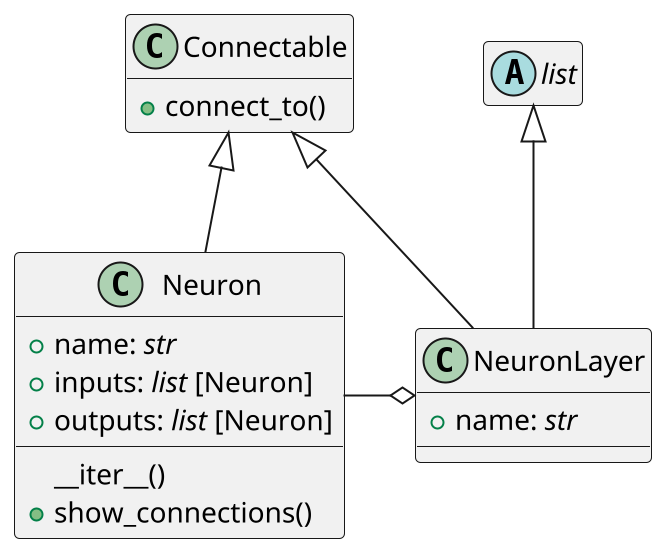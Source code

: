 @startuml

' !theme monokai_npp from ..\..\.styles
scale 2

abstract list

hide list empty members

class Connectable {
    +connect_to()
}

hide Connectable empty members

class Neuron {
    +name: <i>str</i>
    +inputs: <i>list</i> [Neuron]
    +outputs: <i>list</i> [Neuron]
    __iter__()
    +show_connections()
}

class NeuronLayer {
    +name: <i>str</i>
}

Connectable <|-- Neuron
list <|-- NeuronLayer
Connectable <|-- NeuronLayer
NeuronLayer o-left- Neuron

@enduml
